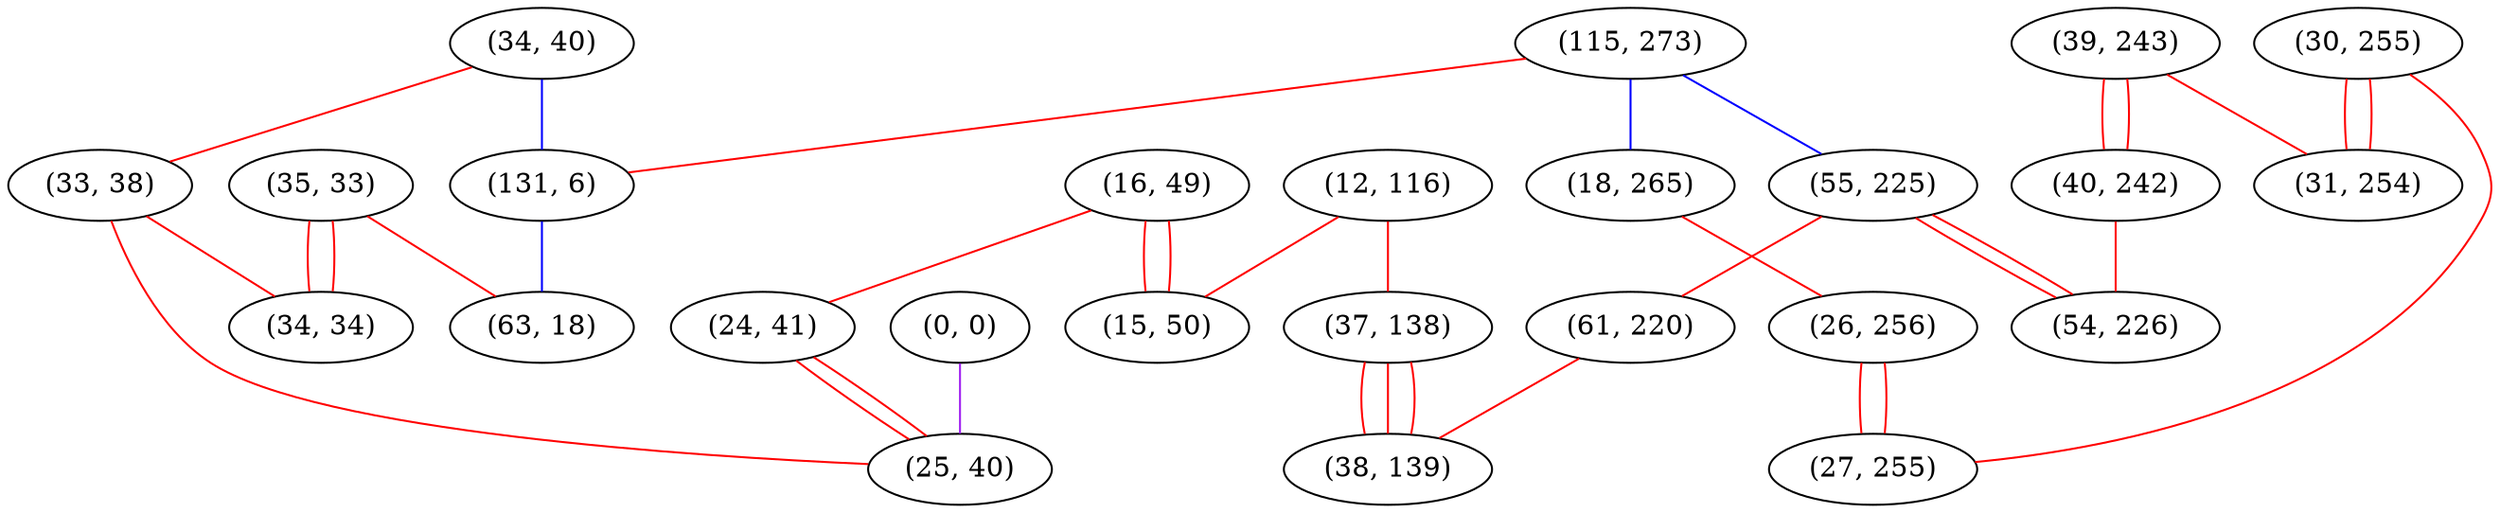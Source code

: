 graph "" {
"(16, 49)";
"(24, 41)";
"(12, 116)";
"(37, 138)";
"(115, 273)";
"(15, 50)";
"(55, 225)";
"(35, 33)";
"(39, 243)";
"(30, 255)";
"(40, 242)";
"(18, 265)";
"(34, 40)";
"(31, 254)";
"(0, 0)";
"(131, 6)";
"(63, 18)";
"(26, 256)";
"(33, 38)";
"(61, 220)";
"(54, 226)";
"(38, 139)";
"(34, 34)";
"(27, 255)";
"(25, 40)";
"(16, 49)" -- "(24, 41)"  [color=red, key=0, weight=1];
"(16, 49)" -- "(15, 50)"  [color=red, key=0, weight=1];
"(16, 49)" -- "(15, 50)"  [color=red, key=1, weight=1];
"(24, 41)" -- "(25, 40)"  [color=red, key=0, weight=1];
"(24, 41)" -- "(25, 40)"  [color=red, key=1, weight=1];
"(12, 116)" -- "(37, 138)"  [color=red, key=0, weight=1];
"(12, 116)" -- "(15, 50)"  [color=red, key=0, weight=1];
"(37, 138)" -- "(38, 139)"  [color=red, key=0, weight=1];
"(37, 138)" -- "(38, 139)"  [color=red, key=1, weight=1];
"(37, 138)" -- "(38, 139)"  [color=red, key=2, weight=1];
"(115, 273)" -- "(18, 265)"  [color=blue, key=0, weight=3];
"(115, 273)" -- "(131, 6)"  [color=red, key=0, weight=1];
"(115, 273)" -- "(55, 225)"  [color=blue, key=0, weight=3];
"(55, 225)" -- "(61, 220)"  [color=red, key=0, weight=1];
"(55, 225)" -- "(54, 226)"  [color=red, key=0, weight=1];
"(55, 225)" -- "(54, 226)"  [color=red, key=1, weight=1];
"(35, 33)" -- "(63, 18)"  [color=red, key=0, weight=1];
"(35, 33)" -- "(34, 34)"  [color=red, key=0, weight=1];
"(35, 33)" -- "(34, 34)"  [color=red, key=1, weight=1];
"(39, 243)" -- "(31, 254)"  [color=red, key=0, weight=1];
"(39, 243)" -- "(40, 242)"  [color=red, key=0, weight=1];
"(39, 243)" -- "(40, 242)"  [color=red, key=1, weight=1];
"(30, 255)" -- "(27, 255)"  [color=red, key=0, weight=1];
"(30, 255)" -- "(31, 254)"  [color=red, key=0, weight=1];
"(30, 255)" -- "(31, 254)"  [color=red, key=1, weight=1];
"(40, 242)" -- "(54, 226)"  [color=red, key=0, weight=1];
"(18, 265)" -- "(26, 256)"  [color=red, key=0, weight=1];
"(34, 40)" -- "(33, 38)"  [color=red, key=0, weight=1];
"(34, 40)" -- "(131, 6)"  [color=blue, key=0, weight=3];
"(0, 0)" -- "(25, 40)"  [color=purple, key=0, weight=4];
"(131, 6)" -- "(63, 18)"  [color=blue, key=0, weight=3];
"(26, 256)" -- "(27, 255)"  [color=red, key=0, weight=1];
"(26, 256)" -- "(27, 255)"  [color=red, key=1, weight=1];
"(33, 38)" -- "(25, 40)"  [color=red, key=0, weight=1];
"(33, 38)" -- "(34, 34)"  [color=red, key=0, weight=1];
"(61, 220)" -- "(38, 139)"  [color=red, key=0, weight=1];
}
